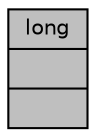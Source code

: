 digraph "long"
{
 // INTERACTIVE_SVG=YES
  bgcolor="transparent";
  edge [fontname="Helvetica",fontsize="10",labelfontname="Helvetica",labelfontsize="10"];
  node [fontname="Helvetica",fontsize="10",shape=record];
  Node1 [label="{long\n||}",height=0.2,width=0.4,color="black", fillcolor="grey75", style="filled", fontcolor="black"];
}
